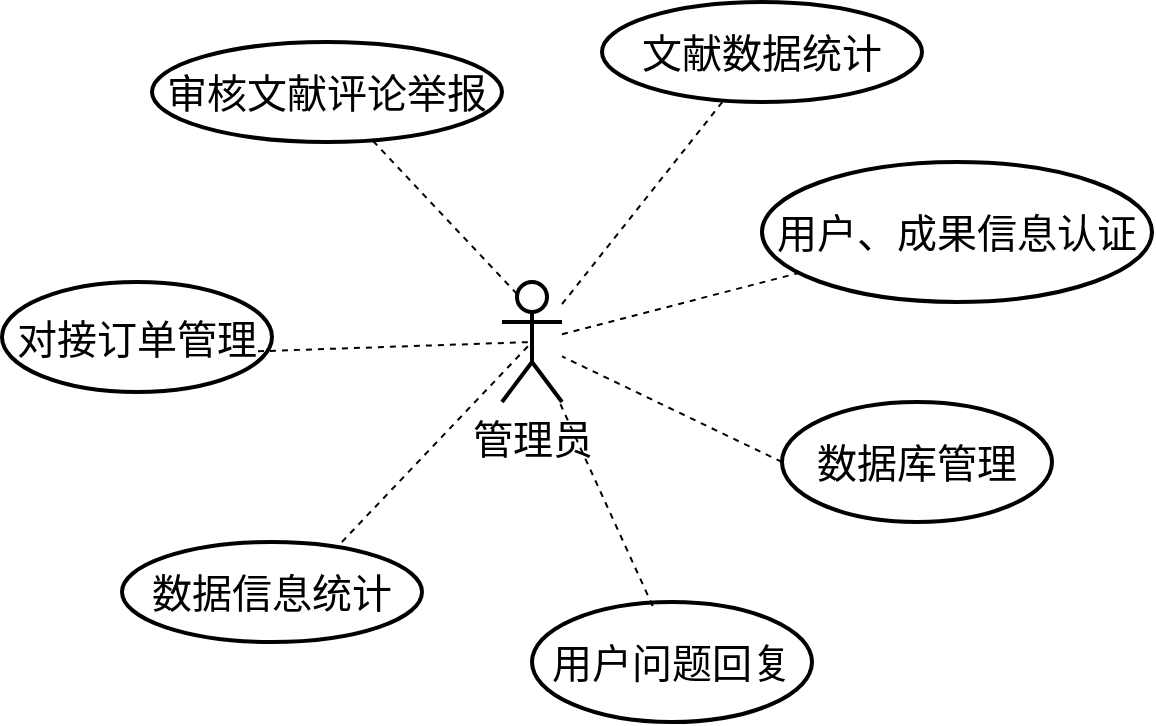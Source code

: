 <mxfile version="24.1.0" type="github">
  <diagram name="Page-1" id="c4acf3e9-155e-7222-9cf6-157b1a14988f">
    <mxGraphModel dx="946" dy="673" grid="1" gridSize="10" guides="1" tooltips="1" connect="1" arrows="1" fold="1" page="1" pageScale="1" pageWidth="850" pageHeight="1100" background="none" math="0" shadow="0">
      <root>
        <mxCell id="0" />
        <mxCell id="1" parent="0" />
        <mxCell id="pQSvEq8nZic_1JVtmuSm-1" value="管理员" style="shape=umlActor;verticalLabelPosition=bottom;verticalAlign=top;html=1;outlineConnect=0;strokeWidth=2;fontSize=20;" vertex="1" parent="1">
          <mxGeometry x="340" y="270" width="30" height="60" as="geometry" />
        </mxCell>
        <mxCell id="pQSvEq8nZic_1JVtmuSm-6" value="用户、成果信息认证" style="ellipse;whiteSpace=wrap;html=1;strokeWidth=2;fontSize=20;" vertex="1" parent="1">
          <mxGeometry x="470" y="210" width="195" height="70" as="geometry" />
        </mxCell>
        <mxCell id="pQSvEq8nZic_1JVtmuSm-7" value="数据库管理" style="ellipse;whiteSpace=wrap;html=1;strokeWidth=2;fontSize=20;" vertex="1" parent="1">
          <mxGeometry x="480" y="330" width="135" height="60" as="geometry" />
        </mxCell>
        <mxCell id="pQSvEq8nZic_1JVtmuSm-8" value="用户问题回复" style="ellipse;whiteSpace=wrap;html=1;strokeWidth=2;fontSize=20;" vertex="1" parent="1">
          <mxGeometry x="355" y="430" width="140" height="60" as="geometry" />
        </mxCell>
        <mxCell id="pQSvEq8nZic_1JVtmuSm-9" value="数据信息统计" style="ellipse;whiteSpace=wrap;html=1;strokeWidth=2;fontSize=20;" vertex="1" parent="1">
          <mxGeometry x="150" y="400" width="150" height="50" as="geometry" />
        </mxCell>
        <mxCell id="pQSvEq8nZic_1JVtmuSm-10" value="对接订单管理" style="ellipse;whiteSpace=wrap;html=1;strokeWidth=2;fontSize=20;" vertex="1" parent="1">
          <mxGeometry x="90" y="270" width="135" height="55" as="geometry" />
        </mxCell>
        <mxCell id="pQSvEq8nZic_1JVtmuSm-11" value="文献数据统计" style="ellipse;whiteSpace=wrap;html=1;strokeWidth=2;fontSize=20;" vertex="1" parent="1">
          <mxGeometry x="390" y="130" width="160" height="50" as="geometry" />
        </mxCell>
        <mxCell id="pQSvEq8nZic_1JVtmuSm-12" value="审核文献评论举报" style="ellipse;whiteSpace=wrap;html=1;strokeWidth=2;fontSize=20;" vertex="1" parent="1">
          <mxGeometry x="165" y="150" width="175" height="50" as="geometry" />
        </mxCell>
        <mxCell id="pQSvEq8nZic_1JVtmuSm-13" value="" style="endArrow=none;dashed=1;html=1;rounded=0;exitX=0;exitY=0.5;exitDx=0;exitDy=0;" edge="1" parent="1" source="pQSvEq8nZic_1JVtmuSm-7" target="pQSvEq8nZic_1JVtmuSm-1">
          <mxGeometry width="50" height="50" relative="1" as="geometry">
            <mxPoint x="360" y="410" as="sourcePoint" />
            <mxPoint x="410" y="360" as="targetPoint" />
          </mxGeometry>
        </mxCell>
        <mxCell id="pQSvEq8nZic_1JVtmuSm-14" value="" style="endArrow=none;dashed=1;html=1;rounded=0;" edge="1" parent="1" source="pQSvEq8nZic_1JVtmuSm-1" target="pQSvEq8nZic_1JVtmuSm-11">
          <mxGeometry width="50" height="50" relative="1" as="geometry">
            <mxPoint x="380" y="260" as="sourcePoint" />
            <mxPoint x="430" y="210" as="targetPoint" />
          </mxGeometry>
        </mxCell>
        <mxCell id="pQSvEq8nZic_1JVtmuSm-15" value="" style="endArrow=none;dashed=1;html=1;rounded=0;" edge="1" parent="1" source="pQSvEq8nZic_1JVtmuSm-1" target="pQSvEq8nZic_1JVtmuSm-6">
          <mxGeometry width="50" height="50" relative="1" as="geometry">
            <mxPoint x="420" y="320" as="sourcePoint" />
            <mxPoint x="470" y="270" as="targetPoint" />
          </mxGeometry>
        </mxCell>
        <mxCell id="pQSvEq8nZic_1JVtmuSm-16" value="" style="endArrow=none;dashed=1;html=1;rounded=0;exitX=0.431;exitY=0.033;exitDx=0;exitDy=0;exitPerimeter=0;" edge="1" parent="1" source="pQSvEq8nZic_1JVtmuSm-8" target="pQSvEq8nZic_1JVtmuSm-1">
          <mxGeometry width="50" height="50" relative="1" as="geometry">
            <mxPoint x="260" y="370" as="sourcePoint" />
            <mxPoint x="310" y="320" as="targetPoint" />
          </mxGeometry>
        </mxCell>
        <mxCell id="pQSvEq8nZic_1JVtmuSm-17" value="" style="endArrow=none;dashed=1;html=1;rounded=0;exitX=0.25;exitY=0.1;exitDx=0;exitDy=0;exitPerimeter=0;" edge="1" parent="1" source="pQSvEq8nZic_1JVtmuSm-1" target="pQSvEq8nZic_1JVtmuSm-12">
          <mxGeometry width="50" height="50" relative="1" as="geometry">
            <mxPoint x="250" y="270" as="sourcePoint" />
            <mxPoint x="300" y="220" as="targetPoint" />
          </mxGeometry>
        </mxCell>
        <mxCell id="pQSvEq8nZic_1JVtmuSm-18" value="" style="endArrow=none;dashed=1;html=1;rounded=0;entryX=0.5;entryY=0.5;entryDx=0;entryDy=0;entryPerimeter=0;exitX=0.948;exitY=0.63;exitDx=0;exitDy=0;exitPerimeter=0;" edge="1" parent="1" source="pQSvEq8nZic_1JVtmuSm-10" target="pQSvEq8nZic_1JVtmuSm-1">
          <mxGeometry width="50" height="50" relative="1" as="geometry">
            <mxPoint x="290" y="360" as="sourcePoint" />
            <mxPoint x="340" y="310" as="targetPoint" />
          </mxGeometry>
        </mxCell>
        <mxCell id="pQSvEq8nZic_1JVtmuSm-19" value="" style="endArrow=none;dashed=1;html=1;rounded=0;entryX=0.5;entryY=0.5;entryDx=0;entryDy=0;entryPerimeter=0;exitX=0.733;exitY=0;exitDx=0;exitDy=0;exitPerimeter=0;" edge="1" parent="1" source="pQSvEq8nZic_1JVtmuSm-9" target="pQSvEq8nZic_1JVtmuSm-1">
          <mxGeometry width="50" height="50" relative="1" as="geometry">
            <mxPoint x="260" y="390" as="sourcePoint" />
            <mxPoint x="310" y="340" as="targetPoint" />
          </mxGeometry>
        </mxCell>
      </root>
    </mxGraphModel>
  </diagram>
</mxfile>
